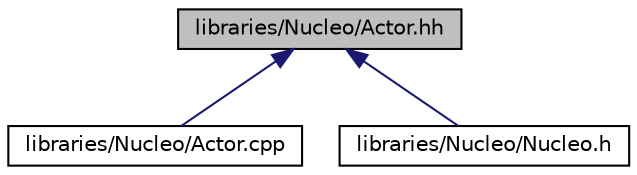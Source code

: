 digraph "libraries/Nucleo/Actor.hh"
{
  edge [fontname="Helvetica",fontsize="10",labelfontname="Helvetica",labelfontsize="10"];
  node [fontname="Helvetica",fontsize="10",shape=record];
  Node1 [label="libraries/Nucleo/Actor.hh",height=0.2,width=0.4,color="black", fillcolor="grey75", style="filled", fontcolor="black"];
  Node1 -> Node2 [dir="back",color="midnightblue",fontsize="10",style="solid",fontname="Helvetica"];
  Node2 [label="libraries/Nucleo/Actor.cpp",height=0.2,width=0.4,color="black", fillcolor="white", style="filled",URL="$d4/d34/Actor_8cpp.html"];
  Node1 -> Node3 [dir="back",color="midnightblue",fontsize="10",style="solid",fontname="Helvetica"];
  Node3 [label="libraries/Nucleo/Nucleo.h",height=0.2,width=0.4,color="black", fillcolor="white", style="filled",URL="$de/d8a/Nucleo_8h.html"];
}
